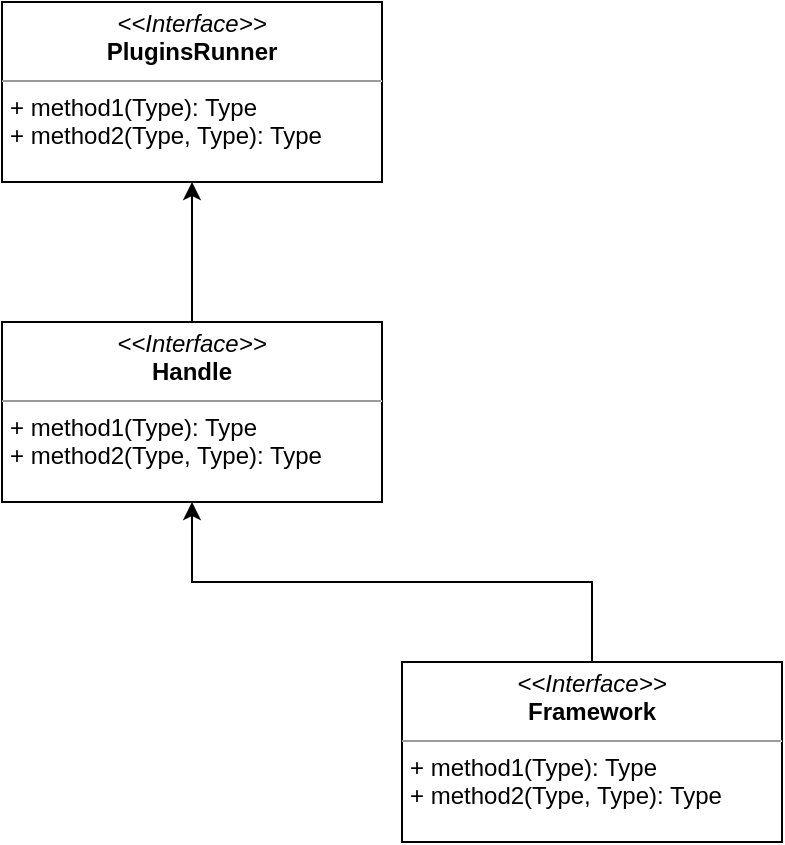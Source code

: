 <mxfile version="21.4.0" type="device">
  <diagram name="framework-class" id="wMRk_SQu5TRu3UzZ9HtH">
    <mxGraphModel dx="1100" dy="902" grid="1" gridSize="10" guides="1" tooltips="1" connect="1" arrows="1" fold="1" page="1" pageScale="1" pageWidth="827" pageHeight="1169" math="0" shadow="0">
      <root>
        <mxCell id="0" />
        <mxCell id="1" parent="0" />
        <mxCell id="W9DshCIU-pUCTNMi2M2g-5" style="edgeStyle=orthogonalEdgeStyle;rounded=0;orthogonalLoop=1;jettySize=auto;html=1;exitX=0.5;exitY=0;exitDx=0;exitDy=0;" edge="1" parent="1" source="W9DshCIU-pUCTNMi2M2g-1" target="W9DshCIU-pUCTNMi2M2g-2">
          <mxGeometry relative="1" as="geometry" />
        </mxCell>
        <mxCell id="W9DshCIU-pUCTNMi2M2g-1" value="&lt;p style=&quot;margin:0px;margin-top:4px;text-align:center;&quot;&gt;&lt;i&gt;&amp;lt;&amp;lt;Interface&amp;gt;&amp;gt;&lt;/i&gt;&lt;br&gt;&lt;b&gt;Framework&lt;/b&gt;&lt;/p&gt;&lt;hr size=&quot;1&quot;&gt;&lt;p style=&quot;margin:0px;margin-left:4px;&quot;&gt;+ method1(Type): Type&lt;br&gt;+ method2(Type, Type): Type&lt;/p&gt;" style="verticalAlign=top;align=left;overflow=fill;fontSize=12;fontFamily=Helvetica;html=1;whiteSpace=wrap;" vertex="1" parent="1">
          <mxGeometry x="320" y="390" width="190" height="90" as="geometry" />
        </mxCell>
        <mxCell id="W9DshCIU-pUCTNMi2M2g-4" value="" style="edgeStyle=orthogonalEdgeStyle;rounded=0;orthogonalLoop=1;jettySize=auto;html=1;" edge="1" parent="1" source="W9DshCIU-pUCTNMi2M2g-2" target="W9DshCIU-pUCTNMi2M2g-3">
          <mxGeometry relative="1" as="geometry" />
        </mxCell>
        <mxCell id="W9DshCIU-pUCTNMi2M2g-2" value="&lt;p style=&quot;margin:0px;margin-top:4px;text-align:center;&quot;&gt;&lt;i&gt;&amp;lt;&amp;lt;Interface&amp;gt;&amp;gt;&lt;/i&gt;&lt;br&gt;&lt;b&gt;Handle&lt;/b&gt;&lt;/p&gt;&lt;hr size=&quot;1&quot;&gt;&lt;p style=&quot;margin:0px;margin-left:4px;&quot;&gt;+ method1(Type): Type&lt;br&gt;+ method2(Type, Type): Type&lt;/p&gt;" style="verticalAlign=top;align=left;overflow=fill;fontSize=12;fontFamily=Helvetica;html=1;whiteSpace=wrap;" vertex="1" parent="1">
          <mxGeometry x="120" y="220" width="190" height="90" as="geometry" />
        </mxCell>
        <mxCell id="W9DshCIU-pUCTNMi2M2g-3" value="&lt;p style=&quot;margin:0px;margin-top:4px;text-align:center;&quot;&gt;&lt;i&gt;&amp;lt;&amp;lt;Interface&amp;gt;&amp;gt;&lt;/i&gt;&lt;br&gt;&lt;b&gt;PluginsRunner&lt;/b&gt;&lt;/p&gt;&lt;hr size=&quot;1&quot;&gt;&lt;p style=&quot;margin:0px;margin-left:4px;&quot;&gt;+ method1(Type): Type&lt;br&gt;+ method2(Type, Type): Type&lt;/p&gt;" style="verticalAlign=top;align=left;overflow=fill;fontSize=12;fontFamily=Helvetica;html=1;whiteSpace=wrap;" vertex="1" parent="1">
          <mxGeometry x="120" y="60" width="190" height="90" as="geometry" />
        </mxCell>
      </root>
    </mxGraphModel>
  </diagram>
</mxfile>
